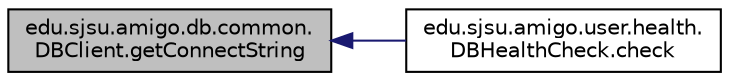 digraph "edu.sjsu.amigo.db.common.DBClient.getConnectString"
{
  edge [fontname="Helvetica",fontsize="10",labelfontname="Helvetica",labelfontsize="10"];
  node [fontname="Helvetica",fontsize="10",shape=record];
  rankdir="LR";
  Node7 [label="edu.sjsu.amigo.db.common.\lDBClient.getConnectString",height=0.2,width=0.4,color="black", fillcolor="grey75", style="filled", fontcolor="black"];
  Node7 -> Node8 [dir="back",color="midnightblue",fontsize="10",style="solid",fontname="Helvetica"];
  Node8 [label="edu.sjsu.amigo.user.health.\lDBHealthCheck.check",height=0.2,width=0.4,color="black", fillcolor="white", style="filled",URL="$classedu_1_1sjsu_1_1amigo_1_1user_1_1health_1_1_d_b_health_check.html#af973493774013b4c929867e80e03a6e5"];
}
